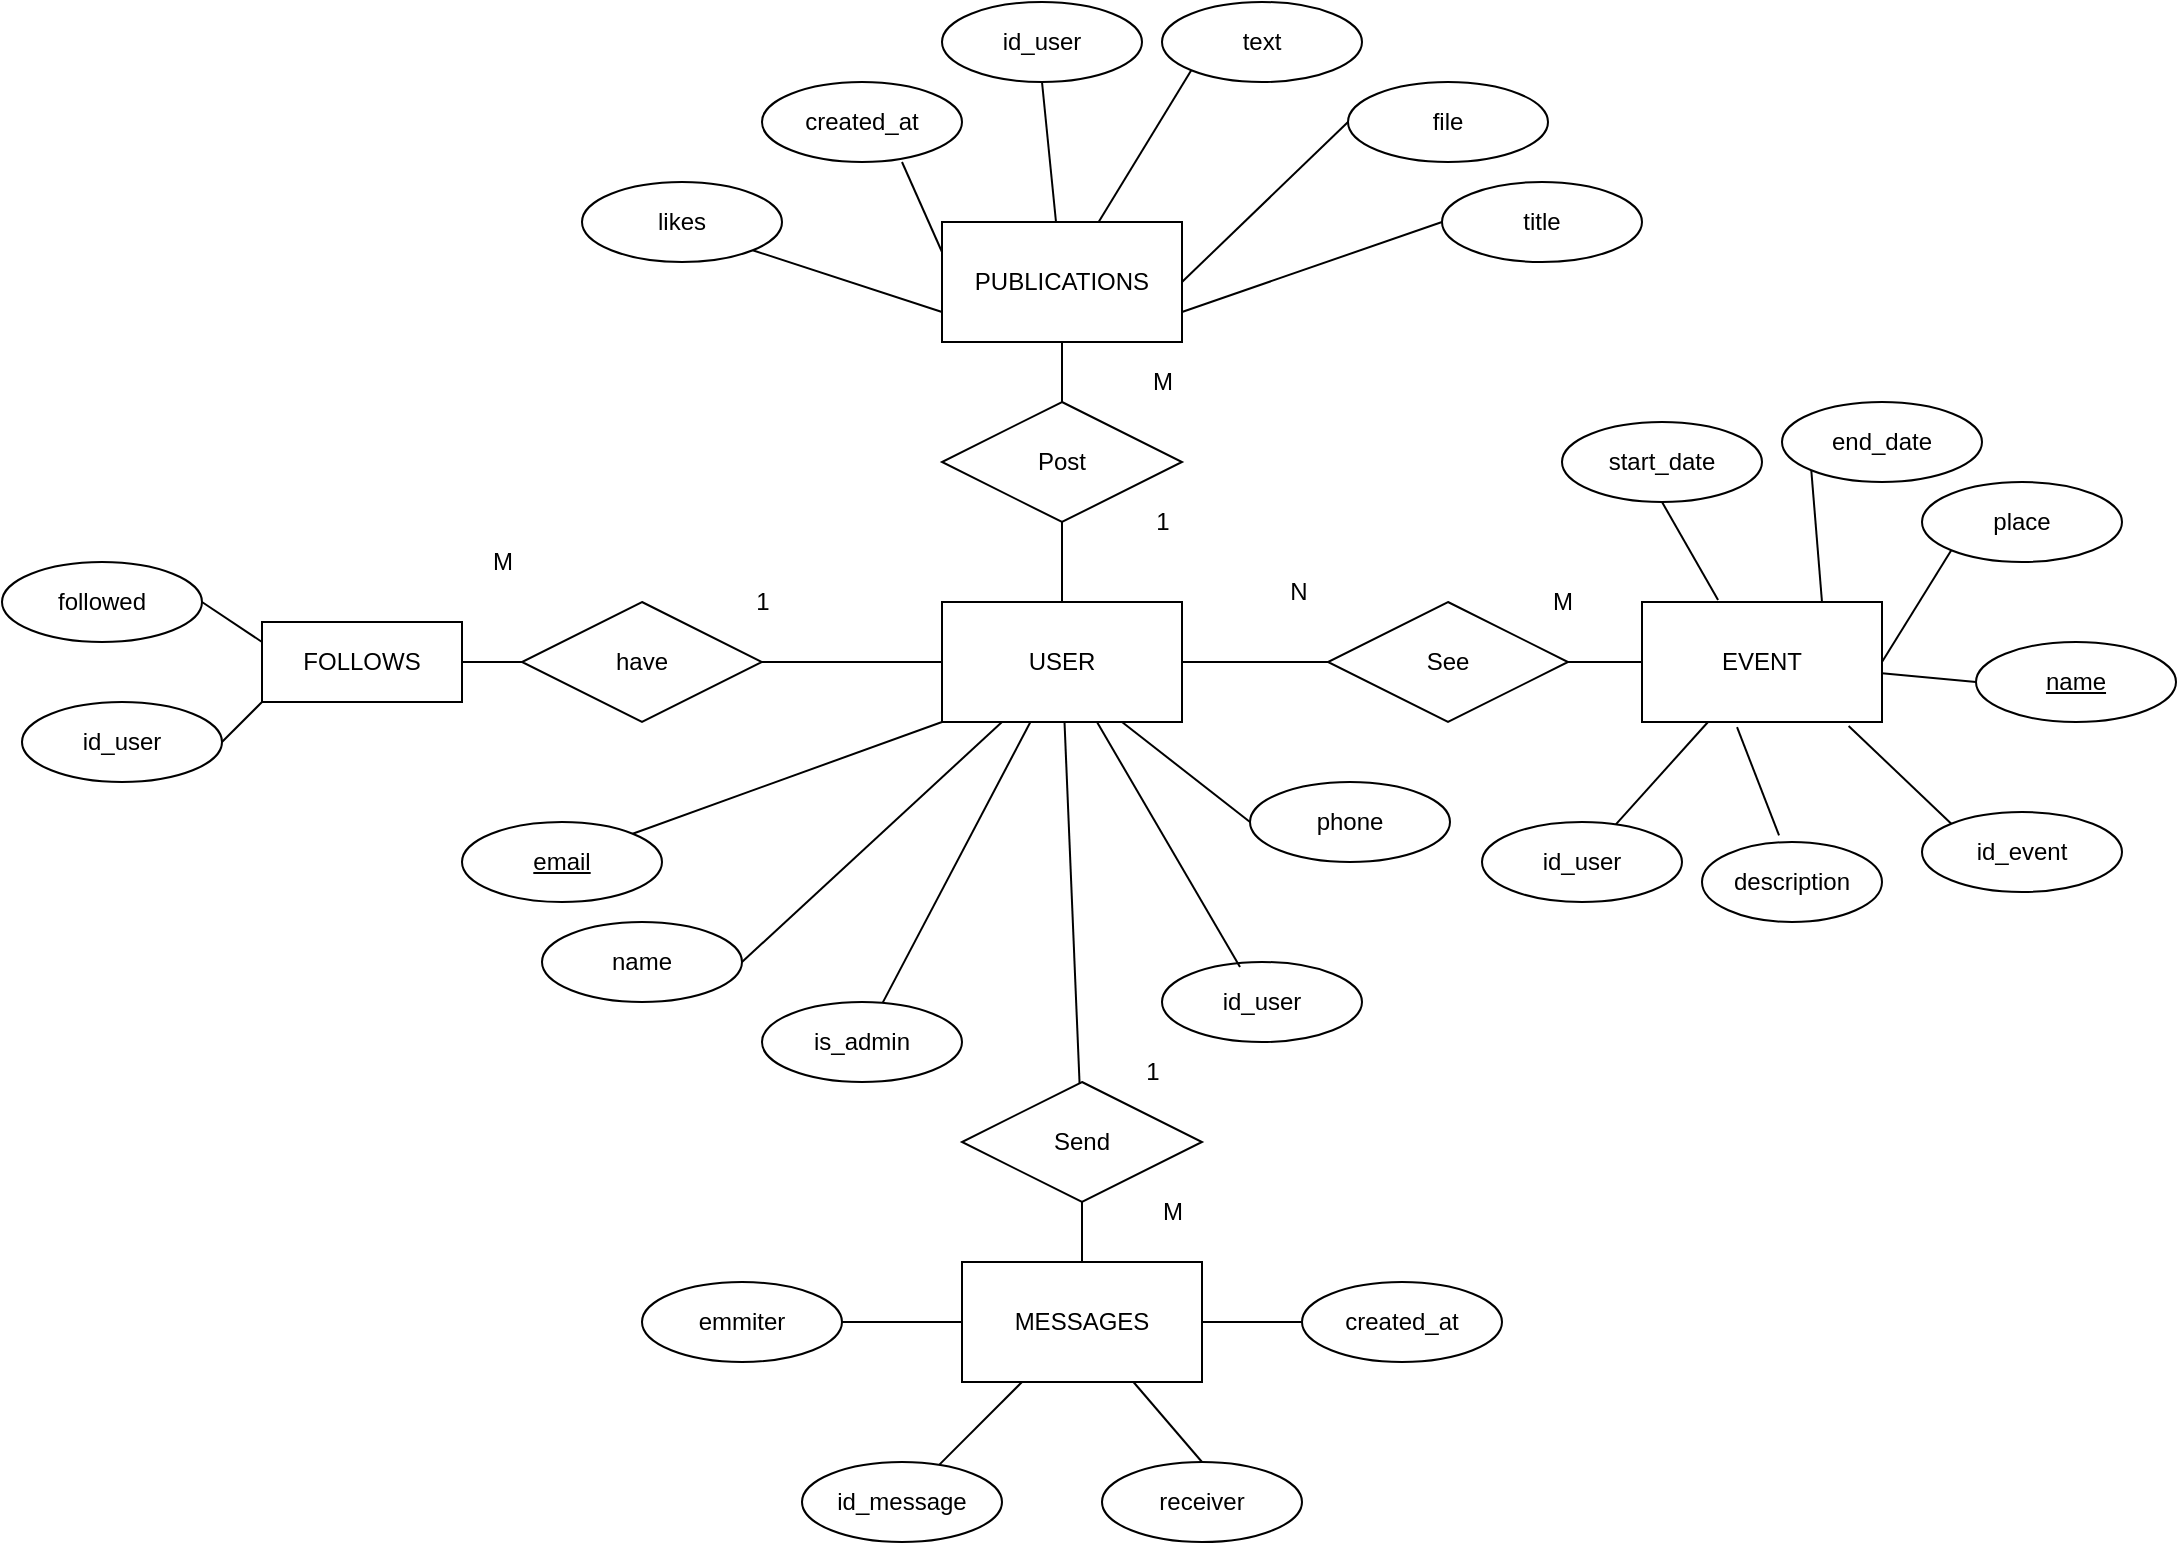 <mxfile version="21.1.1" type="device">
  <diagram name="Página-1" id="p8JrQxkYkazh9cRjwdc7">
    <mxGraphModel dx="2823" dy="1083" grid="1" gridSize="10" guides="1" tooltips="1" connect="1" arrows="1" fold="1" page="1" pageScale="1" pageWidth="827" pageHeight="1169" math="0" shadow="0">
      <root>
        <mxCell id="0" />
        <mxCell id="1" parent="0" />
        <mxCell id="Ss_p8o1FcUWV6kclkonE-6" value="EVENT" style="rounded=0;whiteSpace=wrap;html=1;" vertex="1" parent="1">
          <mxGeometry x="560" y="440" width="120" height="60" as="geometry" />
        </mxCell>
        <mxCell id="Ss_p8o1FcUWV6kclkonE-7" value="USER" style="rounded=0;whiteSpace=wrap;html=1;" vertex="1" parent="1">
          <mxGeometry x="210" y="440" width="120" height="60" as="geometry" />
        </mxCell>
        <mxCell id="Ss_p8o1FcUWV6kclkonE-8" value="MESSAGES" style="rounded=0;whiteSpace=wrap;html=1;" vertex="1" parent="1">
          <mxGeometry x="220" y="770" width="120" height="60" as="geometry" />
        </mxCell>
        <mxCell id="Ss_p8o1FcUWV6kclkonE-9" value="See" style="shape=rhombus;perimeter=rhombusPerimeter;whiteSpace=wrap;html=1;align=center;" vertex="1" parent="1">
          <mxGeometry x="403" y="440" width="120" height="60" as="geometry" />
        </mxCell>
        <mxCell id="Ss_p8o1FcUWV6kclkonE-12" value="Send" style="shape=rhombus;perimeter=rhombusPerimeter;whiteSpace=wrap;html=1;align=center;" vertex="1" parent="1">
          <mxGeometry x="220" y="680" width="120" height="60" as="geometry" />
        </mxCell>
        <mxCell id="Ss_p8o1FcUWV6kclkonE-15" value="PUBLICATIONS" style="whiteSpace=wrap;html=1;align=center;" vertex="1" parent="1">
          <mxGeometry x="210" y="250" width="120" height="60" as="geometry" />
        </mxCell>
        <mxCell id="Ss_p8o1FcUWV6kclkonE-16" value="id_user" style="ellipse;whiteSpace=wrap;html=1;align=center;" vertex="1" parent="1">
          <mxGeometry x="210" y="140" width="100" height="40" as="geometry" />
        </mxCell>
        <mxCell id="Ss_p8o1FcUWV6kclkonE-18" value="Post" style="shape=rhombus;perimeter=rhombusPerimeter;whiteSpace=wrap;html=1;align=center;" vertex="1" parent="1">
          <mxGeometry x="210" y="340" width="120" height="60" as="geometry" />
        </mxCell>
        <mxCell id="Ss_p8o1FcUWV6kclkonE-21" value="have" style="shape=rhombus;perimeter=rhombusPerimeter;whiteSpace=wrap;html=1;align=center;" vertex="1" parent="1">
          <mxGeometry y="440" width="120" height="60" as="geometry" />
        </mxCell>
        <mxCell id="Ss_p8o1FcUWV6kclkonE-22" value="FOLLOWS" style="whiteSpace=wrap;html=1;align=center;" vertex="1" parent="1">
          <mxGeometry x="-130" y="450" width="100" height="40" as="geometry" />
        </mxCell>
        <mxCell id="Ss_p8o1FcUWV6kclkonE-25" value="followed" style="ellipse;whiteSpace=wrap;html=1;align=center;" vertex="1" parent="1">
          <mxGeometry x="-260" y="420" width="100" height="40" as="geometry" />
        </mxCell>
        <mxCell id="Ss_p8o1FcUWV6kclkonE-27" value="id_message" style="ellipse;whiteSpace=wrap;html=1;align=center;" vertex="1" parent="1">
          <mxGeometry x="140" y="870" width="100" height="40" as="geometry" />
        </mxCell>
        <mxCell id="Ss_p8o1FcUWV6kclkonE-28" value="receiver" style="ellipse;whiteSpace=wrap;html=1;align=center;" vertex="1" parent="1">
          <mxGeometry x="290" y="870" width="100" height="40" as="geometry" />
        </mxCell>
        <mxCell id="Ss_p8o1FcUWV6kclkonE-29" value="created_at" style="ellipse;whiteSpace=wrap;html=1;align=center;" vertex="1" parent="1">
          <mxGeometry x="390" y="780" width="100" height="40" as="geometry" />
        </mxCell>
        <mxCell id="Ss_p8o1FcUWV6kclkonE-33" value="emmiter" style="ellipse;whiteSpace=wrap;html=1;align=center;" vertex="1" parent="1">
          <mxGeometry x="60" y="780" width="100" height="40" as="geometry" />
        </mxCell>
        <mxCell id="Ss_p8o1FcUWV6kclkonE-35" value="start_date" style="ellipse;whiteSpace=wrap;html=1;align=center;" vertex="1" parent="1">
          <mxGeometry x="520" y="350" width="100" height="40" as="geometry" />
        </mxCell>
        <mxCell id="Ss_p8o1FcUWV6kclkonE-36" value="end_date" style="ellipse;whiteSpace=wrap;html=1;align=center;" vertex="1" parent="1">
          <mxGeometry x="630" y="340" width="100" height="40" as="geometry" />
        </mxCell>
        <mxCell id="Ss_p8o1FcUWV6kclkonE-37" value="id_user" style="ellipse;whiteSpace=wrap;html=1;align=center;" vertex="1" parent="1">
          <mxGeometry x="480" y="550" width="100" height="40" as="geometry" />
        </mxCell>
        <mxCell id="Ss_p8o1FcUWV6kclkonE-41" value="" style="endArrow=none;html=1;rounded=0;exitX=0.5;exitY=1;exitDx=0;exitDy=0;entryX=0.317;entryY=-0.016;entryDx=0;entryDy=0;entryPerimeter=0;" edge="1" parent="1" source="Ss_p8o1FcUWV6kclkonE-35" target="Ss_p8o1FcUWV6kclkonE-6">
          <mxGeometry relative="1" as="geometry">
            <mxPoint x="580" y="420" as="sourcePoint" />
            <mxPoint x="650" y="420" as="targetPoint" />
          </mxGeometry>
        </mxCell>
        <mxCell id="Ss_p8o1FcUWV6kclkonE-43" value="" style="endArrow=none;html=1;rounded=0;exitX=0;exitY=1;exitDx=0;exitDy=0;entryX=0.75;entryY=0;entryDx=0;entryDy=0;" edge="1" parent="1" source="Ss_p8o1FcUWV6kclkonE-36" target="Ss_p8o1FcUWV6kclkonE-6">
          <mxGeometry relative="1" as="geometry">
            <mxPoint x="620" y="390" as="sourcePoint" />
            <mxPoint x="692" y="420" as="targetPoint" />
          </mxGeometry>
        </mxCell>
        <mxCell id="Ss_p8o1FcUWV6kclkonE-44" value="" style="endArrow=none;html=1;rounded=0;" edge="1" parent="1" source="Ss_p8o1FcUWV6kclkonE-6" target="Ss_p8o1FcUWV6kclkonE-37">
          <mxGeometry relative="1" as="geometry">
            <mxPoint x="623" y="480" as="sourcePoint" />
            <mxPoint x="610" y="535" as="targetPoint" />
          </mxGeometry>
        </mxCell>
        <mxCell id="Ss_p8o1FcUWV6kclkonE-45" value="description" style="ellipse;whiteSpace=wrap;html=1;align=center;" vertex="1" parent="1">
          <mxGeometry x="590" y="560" width="90" height="40" as="geometry" />
        </mxCell>
        <mxCell id="Ss_p8o1FcUWV6kclkonE-46" value="" style="endArrow=none;html=1;rounded=0;exitX=0.396;exitY=1.043;exitDx=0;exitDy=0;entryX=0.428;entryY=-0.082;entryDx=0;entryDy=0;entryPerimeter=0;exitPerimeter=0;" edge="1" parent="1" source="Ss_p8o1FcUWV6kclkonE-6" target="Ss_p8o1FcUWV6kclkonE-45">
          <mxGeometry relative="1" as="geometry">
            <mxPoint x="725" y="394" as="sourcePoint" />
            <mxPoint x="712" y="449" as="targetPoint" />
          </mxGeometry>
        </mxCell>
        <mxCell id="Ss_p8o1FcUWV6kclkonE-47" value="place" style="ellipse;whiteSpace=wrap;html=1;align=center;" vertex="1" parent="1">
          <mxGeometry x="700" y="380" width="100" height="40" as="geometry" />
        </mxCell>
        <mxCell id="Ss_p8o1FcUWV6kclkonE-48" value="name" style="ellipse;whiteSpace=wrap;html=1;align=center;fontStyle=4;" vertex="1" parent="1">
          <mxGeometry x="727" y="460" width="100" height="40" as="geometry" />
        </mxCell>
        <mxCell id="Ss_p8o1FcUWV6kclkonE-49" value="id_event" style="ellipse;whiteSpace=wrap;html=1;align=center;" vertex="1" parent="1">
          <mxGeometry x="700" y="545" width="100" height="40" as="geometry" />
        </mxCell>
        <mxCell id="Ss_p8o1FcUWV6kclkonE-50" value="" style="endArrow=none;html=1;rounded=0;exitX=1;exitY=0.5;exitDx=0;exitDy=0;entryX=0;entryY=1;entryDx=0;entryDy=0;" edge="1" parent="1" source="Ss_p8o1FcUWV6kclkonE-6" target="Ss_p8o1FcUWV6kclkonE-47">
          <mxGeometry relative="1" as="geometry">
            <mxPoint x="655" y="384" as="sourcePoint" />
            <mxPoint x="660" y="450" as="targetPoint" />
          </mxGeometry>
        </mxCell>
        <mxCell id="Ss_p8o1FcUWV6kclkonE-51" value="" style="endArrow=none;html=1;rounded=0;exitX=0;exitY=0;exitDx=0;exitDy=0;entryX=0.861;entryY=1.033;entryDx=0;entryDy=0;entryPerimeter=0;" edge="1" parent="1" source="Ss_p8o1FcUWV6kclkonE-49" target="Ss_p8o1FcUWV6kclkonE-6">
          <mxGeometry relative="1" as="geometry">
            <mxPoint x="665" y="394" as="sourcePoint" />
            <mxPoint x="670" y="460" as="targetPoint" />
          </mxGeometry>
        </mxCell>
        <mxCell id="Ss_p8o1FcUWV6kclkonE-52" value="" style="endArrow=none;html=1;rounded=0;exitX=0;exitY=0.5;exitDx=0;exitDy=0;" edge="1" parent="1" source="Ss_p8o1FcUWV6kclkonE-48" target="Ss_p8o1FcUWV6kclkonE-6">
          <mxGeometry relative="1" as="geometry">
            <mxPoint x="675" y="404" as="sourcePoint" />
            <mxPoint x="680" y="470" as="targetPoint" />
          </mxGeometry>
        </mxCell>
        <mxCell id="Ss_p8o1FcUWV6kclkonE-53" value="" style="endArrow=none;html=1;rounded=0;exitX=1;exitY=0.5;exitDx=0;exitDy=0;entryX=0;entryY=0.5;entryDx=0;entryDy=0;" edge="1" parent="1" source="Ss_p8o1FcUWV6kclkonE-9" target="Ss_p8o1FcUWV6kclkonE-6">
          <mxGeometry relative="1" as="geometry">
            <mxPoint x="685" y="414" as="sourcePoint" />
            <mxPoint x="690" y="480" as="targetPoint" />
          </mxGeometry>
        </mxCell>
        <mxCell id="Ss_p8o1FcUWV6kclkonE-54" value="" style="endArrow=none;html=1;rounded=0;" edge="1" parent="1" source="Ss_p8o1FcUWV6kclkonE-7" target="Ss_p8o1FcUWV6kclkonE-12">
          <mxGeometry relative="1" as="geometry">
            <mxPoint x="260" y="504" as="sourcePoint" />
            <mxPoint x="265" y="580" as="targetPoint" />
          </mxGeometry>
        </mxCell>
        <mxCell id="Ss_p8o1FcUWV6kclkonE-57" value="" style="endArrow=none;html=1;rounded=0;entryX=0.5;entryY=0;entryDx=0;entryDy=0;" edge="1" parent="1" source="Ss_p8o1FcUWV6kclkonE-12" target="Ss_p8o1FcUWV6kclkonE-8">
          <mxGeometry relative="1" as="geometry">
            <mxPoint x="280" y="510" as="sourcePoint" />
            <mxPoint x="280" y="580" as="targetPoint" />
          </mxGeometry>
        </mxCell>
        <mxCell id="Ss_p8o1FcUWV6kclkonE-58" value="" style="endArrow=none;html=1;rounded=0;entryX=0;entryY=0.5;entryDx=0;entryDy=0;" edge="1" parent="1" source="Ss_p8o1FcUWV6kclkonE-8" target="Ss_p8o1FcUWV6kclkonE-29">
          <mxGeometry relative="1" as="geometry">
            <mxPoint x="290" y="520" as="sourcePoint" />
            <mxPoint x="388" y="736" as="targetPoint" />
          </mxGeometry>
        </mxCell>
        <mxCell id="Ss_p8o1FcUWV6kclkonE-59" value="" style="endArrow=none;html=1;rounded=0;entryX=0.5;entryY=0;entryDx=0;entryDy=0;" edge="1" parent="1" source="Ss_p8o1FcUWV6kclkonE-8" target="Ss_p8o1FcUWV6kclkonE-28">
          <mxGeometry relative="1" as="geometry">
            <mxPoint x="300" y="530" as="sourcePoint" />
            <mxPoint x="300" y="600" as="targetPoint" />
          </mxGeometry>
        </mxCell>
        <mxCell id="Ss_p8o1FcUWV6kclkonE-60" value="" style="endArrow=none;html=1;rounded=0;entryX=0;entryY=0.5;entryDx=0;entryDy=0;exitX=1;exitY=0.5;exitDx=0;exitDy=0;" edge="1" parent="1" source="Ss_p8o1FcUWV6kclkonE-7" target="Ss_p8o1FcUWV6kclkonE-9">
          <mxGeometry relative="1" as="geometry">
            <mxPoint x="310" y="540" as="sourcePoint" />
            <mxPoint x="310" y="610" as="targetPoint" />
          </mxGeometry>
        </mxCell>
        <mxCell id="Ss_p8o1FcUWV6kclkonE-61" value="" style="endArrow=none;html=1;rounded=0;" edge="1" parent="1" source="Ss_p8o1FcUWV6kclkonE-8" target="Ss_p8o1FcUWV6kclkonE-27">
          <mxGeometry relative="1" as="geometry">
            <mxPoint x="320" y="550" as="sourcePoint" />
            <mxPoint x="320" y="620" as="targetPoint" />
          </mxGeometry>
        </mxCell>
        <mxCell id="Ss_p8o1FcUWV6kclkonE-62" value="" style="endArrow=none;html=1;rounded=0;entryX=1;entryY=0.5;entryDx=0;entryDy=0;exitX=0;exitY=0.5;exitDx=0;exitDy=0;" edge="1" parent="1" source="Ss_p8o1FcUWV6kclkonE-8" target="Ss_p8o1FcUWV6kclkonE-33">
          <mxGeometry relative="1" as="geometry">
            <mxPoint x="330" y="560" as="sourcePoint" />
            <mxPoint x="330" y="630" as="targetPoint" />
          </mxGeometry>
        </mxCell>
        <mxCell id="Ss_p8o1FcUWV6kclkonE-63" value="text" style="ellipse;whiteSpace=wrap;html=1;align=center;" vertex="1" parent="1">
          <mxGeometry x="320" y="140" width="100" height="40" as="geometry" />
        </mxCell>
        <mxCell id="Ss_p8o1FcUWV6kclkonE-64" value="id_user" style="ellipse;whiteSpace=wrap;html=1;align=center;" vertex="1" parent="1">
          <mxGeometry x="-250" y="490" width="100" height="40" as="geometry" />
        </mxCell>
        <mxCell id="Ss_p8o1FcUWV6kclkonE-65" style="edgeStyle=orthogonalEdgeStyle;rounded=0;orthogonalLoop=1;jettySize=auto;html=1;exitX=0.5;exitY=1;exitDx=0;exitDy=0;" edge="1" parent="1" source="Ss_p8o1FcUWV6kclkonE-64" target="Ss_p8o1FcUWV6kclkonE-64">
          <mxGeometry relative="1" as="geometry" />
        </mxCell>
        <mxCell id="Ss_p8o1FcUWV6kclkonE-68" value="file" style="ellipse;whiteSpace=wrap;html=1;align=center;" vertex="1" parent="1">
          <mxGeometry x="413" y="180" width="100" height="40" as="geometry" />
        </mxCell>
        <mxCell id="Ss_p8o1FcUWV6kclkonE-70" value="created_at" style="ellipse;whiteSpace=wrap;html=1;align=center;" vertex="1" parent="1">
          <mxGeometry x="120" y="180" width="100" height="40" as="geometry" />
        </mxCell>
        <mxCell id="Ss_p8o1FcUWV6kclkonE-72" value="likes" style="ellipse;whiteSpace=wrap;html=1;align=center;" vertex="1" parent="1">
          <mxGeometry x="30" y="230" width="100" height="40" as="geometry" />
        </mxCell>
        <mxCell id="Ss_p8o1FcUWV6kclkonE-74" value="title" style="ellipse;whiteSpace=wrap;html=1;align=center;" vertex="1" parent="1">
          <mxGeometry x="460" y="230" width="100" height="40" as="geometry" />
        </mxCell>
        <mxCell id="Ss_p8o1FcUWV6kclkonE-76" style="edgeStyle=orthogonalEdgeStyle;rounded=0;orthogonalLoop=1;jettySize=auto;html=1;exitX=0.5;exitY=1;exitDx=0;exitDy=0;" edge="1" parent="1" source="Ss_p8o1FcUWV6kclkonE-74" target="Ss_p8o1FcUWV6kclkonE-74">
          <mxGeometry relative="1" as="geometry" />
        </mxCell>
        <mxCell id="Ss_p8o1FcUWV6kclkonE-78" value="email" style="ellipse;whiteSpace=wrap;html=1;align=center;fontStyle=4;" vertex="1" parent="1">
          <mxGeometry x="-30" y="550" width="100" height="40" as="geometry" />
        </mxCell>
        <mxCell id="Ss_p8o1FcUWV6kclkonE-79" value="name" style="ellipse;whiteSpace=wrap;html=1;align=center;" vertex="1" parent="1">
          <mxGeometry x="10" y="600" width="100" height="40" as="geometry" />
        </mxCell>
        <mxCell id="Ss_p8o1FcUWV6kclkonE-80" value="id_user" style="ellipse;whiteSpace=wrap;html=1;align=center;" vertex="1" parent="1">
          <mxGeometry x="320" y="620" width="100" height="40" as="geometry" />
        </mxCell>
        <mxCell id="Ss_p8o1FcUWV6kclkonE-81" value="" style="endArrow=none;html=1;rounded=0;entryX=0.39;entryY=0.064;entryDx=0;entryDy=0;entryPerimeter=0;" edge="1" parent="1" source="Ss_p8o1FcUWV6kclkonE-7" target="Ss_p8o1FcUWV6kclkonE-80">
          <mxGeometry relative="1" as="geometry">
            <mxPoint x="280" y="510" as="sourcePoint" />
            <mxPoint x="330" y="540" as="targetPoint" />
          </mxGeometry>
        </mxCell>
        <mxCell id="Ss_p8o1FcUWV6kclkonE-82" value="" style="endArrow=none;html=1;rounded=0;exitX=1;exitY=0;exitDx=0;exitDy=0;entryX=0;entryY=1;entryDx=0;entryDy=0;" edge="1" parent="1" source="Ss_p8o1FcUWV6kclkonE-78" target="Ss_p8o1FcUWV6kclkonE-7">
          <mxGeometry relative="1" as="geometry">
            <mxPoint x="290" y="520" as="sourcePoint" />
            <mxPoint x="290" y="590" as="targetPoint" />
          </mxGeometry>
        </mxCell>
        <mxCell id="Ss_p8o1FcUWV6kclkonE-83" value="" style="endArrow=none;html=1;rounded=0;entryX=1;entryY=0.5;entryDx=0;entryDy=0;exitX=0.25;exitY=1;exitDx=0;exitDy=0;" edge="1" parent="1" source="Ss_p8o1FcUWV6kclkonE-7" target="Ss_p8o1FcUWV6kclkonE-79">
          <mxGeometry relative="1" as="geometry">
            <mxPoint x="300" y="530" as="sourcePoint" />
            <mxPoint x="300" y="600" as="targetPoint" />
          </mxGeometry>
        </mxCell>
        <mxCell id="Ss_p8o1FcUWV6kclkonE-84" value="phone" style="ellipse;whiteSpace=wrap;html=1;align=center;" vertex="1" parent="1">
          <mxGeometry x="364" y="530" width="100" height="40" as="geometry" />
        </mxCell>
        <mxCell id="Ss_p8o1FcUWV6kclkonE-85" value="" style="endArrow=none;html=1;rounded=0;entryX=0;entryY=0.5;entryDx=0;entryDy=0;exitX=0.75;exitY=1;exitDx=0;exitDy=0;" edge="1" parent="1" source="Ss_p8o1FcUWV6kclkonE-7" target="Ss_p8o1FcUWV6kclkonE-84">
          <mxGeometry relative="1" as="geometry">
            <mxPoint x="310" y="540" as="sourcePoint" />
            <mxPoint x="310" y="610" as="targetPoint" />
          </mxGeometry>
        </mxCell>
        <mxCell id="Ss_p8o1FcUWV6kclkonE-86" value="is_admin" style="ellipse;whiteSpace=wrap;html=1;align=center;" vertex="1" parent="1">
          <mxGeometry x="120" y="640" width="100" height="40" as="geometry" />
        </mxCell>
        <mxCell id="Ss_p8o1FcUWV6kclkonE-87" value="" style="endArrow=none;html=1;rounded=0;" edge="1" parent="1" source="Ss_p8o1FcUWV6kclkonE-7" target="Ss_p8o1FcUWV6kclkonE-86">
          <mxGeometry relative="1" as="geometry">
            <mxPoint x="340" y="495" as="sourcePoint" />
            <mxPoint x="390" y="555" as="targetPoint" />
          </mxGeometry>
        </mxCell>
        <mxCell id="Ss_p8o1FcUWV6kclkonE-88" value="" style="endArrow=none;html=1;rounded=0;entryX=0.5;entryY=1;entryDx=0;entryDy=0;exitX=0.5;exitY=0;exitDx=0;exitDy=0;" edge="1" parent="1" source="Ss_p8o1FcUWV6kclkonE-7" target="Ss_p8o1FcUWV6kclkonE-18">
          <mxGeometry relative="1" as="geometry">
            <mxPoint x="323" y="450" as="sourcePoint" />
            <mxPoint x="385" y="407" as="targetPoint" />
          </mxGeometry>
        </mxCell>
        <mxCell id="Ss_p8o1FcUWV6kclkonE-89" value="" style="endArrow=none;html=1;rounded=0;exitX=1;exitY=0.5;exitDx=0;exitDy=0;entryX=0;entryY=0.5;entryDx=0;entryDy=0;" edge="1" parent="1" source="Ss_p8o1FcUWV6kclkonE-21" target="Ss_p8o1FcUWV6kclkonE-7">
          <mxGeometry relative="1" as="geometry">
            <mxPoint x="333" y="460" as="sourcePoint" />
            <mxPoint x="395" y="417" as="targetPoint" />
          </mxGeometry>
        </mxCell>
        <mxCell id="Ss_p8o1FcUWV6kclkonE-91" value="" style="endArrow=none;html=1;rounded=0;exitX=1;exitY=0.5;exitDx=0;exitDy=0;entryX=0;entryY=1;entryDx=0;entryDy=0;" edge="1" parent="1" source="Ss_p8o1FcUWV6kclkonE-64" target="Ss_p8o1FcUWV6kclkonE-22">
          <mxGeometry relative="1" as="geometry">
            <mxPoint x="353" y="480" as="sourcePoint" />
            <mxPoint x="415" y="437" as="targetPoint" />
          </mxGeometry>
        </mxCell>
        <mxCell id="Ss_p8o1FcUWV6kclkonE-92" value="" style="endArrow=none;html=1;rounded=0;exitX=1;exitY=0.5;exitDx=0;exitDy=0;entryX=0;entryY=0.25;entryDx=0;entryDy=0;" edge="1" parent="1" source="Ss_p8o1FcUWV6kclkonE-25" target="Ss_p8o1FcUWV6kclkonE-22">
          <mxGeometry relative="1" as="geometry">
            <mxPoint x="-140" y="520" as="sourcePoint" />
            <mxPoint x="-120" y="500" as="targetPoint" />
          </mxGeometry>
        </mxCell>
        <mxCell id="Ss_p8o1FcUWV6kclkonE-93" value="" style="endArrow=none;html=1;rounded=0;entryX=0;entryY=0.5;entryDx=0;entryDy=0;" edge="1" parent="1" source="Ss_p8o1FcUWV6kclkonE-22" target="Ss_p8o1FcUWV6kclkonE-21">
          <mxGeometry relative="1" as="geometry">
            <mxPoint x="-130" y="530" as="sourcePoint" />
            <mxPoint x="-110" y="510" as="targetPoint" />
          </mxGeometry>
        </mxCell>
        <mxCell id="Ss_p8o1FcUWV6kclkonE-96" value="" style="endArrow=none;html=1;rounded=0;" edge="1" parent="1" source="Ss_p8o1FcUWV6kclkonE-18" target="Ss_p8o1FcUWV6kclkonE-15">
          <mxGeometry relative="1" as="geometry">
            <mxPoint x="269.29" y="350" as="sourcePoint" />
            <mxPoint x="269.29" y="310" as="targetPoint" />
          </mxGeometry>
        </mxCell>
        <mxCell id="Ss_p8o1FcUWV6kclkonE-97" value="" style="endArrow=none;html=1;rounded=0;entryX=1;entryY=1;entryDx=0;entryDy=0;exitX=0;exitY=0.75;exitDx=0;exitDy=0;" edge="1" parent="1" source="Ss_p8o1FcUWV6kclkonE-15" target="Ss_p8o1FcUWV6kclkonE-72">
          <mxGeometry relative="1" as="geometry">
            <mxPoint x="290" y="460" as="sourcePoint" />
            <mxPoint x="290" y="420" as="targetPoint" />
          </mxGeometry>
        </mxCell>
        <mxCell id="Ss_p8o1FcUWV6kclkonE-98" value="" style="endArrow=none;html=1;rounded=0;entryX=0.7;entryY=1;entryDx=0;entryDy=0;exitX=0;exitY=0.25;exitDx=0;exitDy=0;entryPerimeter=0;" edge="1" parent="1" source="Ss_p8o1FcUWV6kclkonE-15" target="Ss_p8o1FcUWV6kclkonE-70">
          <mxGeometry relative="1" as="geometry">
            <mxPoint x="300" y="470" as="sourcePoint" />
            <mxPoint x="300" y="430" as="targetPoint" />
          </mxGeometry>
        </mxCell>
        <mxCell id="Ss_p8o1FcUWV6kclkonE-99" value="" style="endArrow=none;html=1;rounded=0;entryX=0.5;entryY=1;entryDx=0;entryDy=0;" edge="1" parent="1" source="Ss_p8o1FcUWV6kclkonE-15" target="Ss_p8o1FcUWV6kclkonE-16">
          <mxGeometry relative="1" as="geometry">
            <mxPoint x="310" y="480" as="sourcePoint" />
            <mxPoint x="310" y="440" as="targetPoint" />
          </mxGeometry>
        </mxCell>
        <mxCell id="Ss_p8o1FcUWV6kclkonE-100" value="" style="endArrow=none;html=1;rounded=0;entryX=0;entryY=1;entryDx=0;entryDy=0;" edge="1" parent="1" source="Ss_p8o1FcUWV6kclkonE-15" target="Ss_p8o1FcUWV6kclkonE-63">
          <mxGeometry relative="1" as="geometry">
            <mxPoint x="320" y="490" as="sourcePoint" />
            <mxPoint x="320" y="450" as="targetPoint" />
          </mxGeometry>
        </mxCell>
        <mxCell id="Ss_p8o1FcUWV6kclkonE-101" value="" style="endArrow=none;html=1;rounded=0;entryX=0;entryY=0.5;entryDx=0;entryDy=0;exitX=1;exitY=0.5;exitDx=0;exitDy=0;" edge="1" parent="1" source="Ss_p8o1FcUWV6kclkonE-15" target="Ss_p8o1FcUWV6kclkonE-68">
          <mxGeometry relative="1" as="geometry">
            <mxPoint x="330" y="500" as="sourcePoint" />
            <mxPoint x="330" y="460" as="targetPoint" />
          </mxGeometry>
        </mxCell>
        <mxCell id="Ss_p8o1FcUWV6kclkonE-102" value="" style="endArrow=none;html=1;rounded=0;entryX=0;entryY=0.5;entryDx=0;entryDy=0;exitX=1;exitY=0.75;exitDx=0;exitDy=0;" edge="1" parent="1" source="Ss_p8o1FcUWV6kclkonE-15" target="Ss_p8o1FcUWV6kclkonE-74">
          <mxGeometry relative="1" as="geometry">
            <mxPoint x="340" y="510" as="sourcePoint" />
            <mxPoint x="340" y="470" as="targetPoint" />
          </mxGeometry>
        </mxCell>
        <mxCell id="Ss_p8o1FcUWV6kclkonE-103" value="N" style="text;html=1;align=center;verticalAlign=middle;resizable=0;points=[];autosize=1;strokeColor=none;fillColor=none;" vertex="1" parent="1">
          <mxGeometry x="373" y="420" width="30" height="30" as="geometry" />
        </mxCell>
        <mxCell id="Ss_p8o1FcUWV6kclkonE-104" value="M" style="text;html=1;align=center;verticalAlign=middle;resizable=0;points=[];autosize=1;strokeColor=none;fillColor=none;" vertex="1" parent="1">
          <mxGeometry x="505" y="425" width="30" height="30" as="geometry" />
        </mxCell>
        <mxCell id="Ss_p8o1FcUWV6kclkonE-105" value="1" style="text;html=1;align=center;verticalAlign=middle;resizable=0;points=[];autosize=1;strokeColor=none;fillColor=none;" vertex="1" parent="1">
          <mxGeometry x="300" y="660" width="30" height="30" as="geometry" />
        </mxCell>
        <mxCell id="Ss_p8o1FcUWV6kclkonE-106" value="M" style="text;html=1;align=center;verticalAlign=middle;resizable=0;points=[];autosize=1;strokeColor=none;fillColor=none;" vertex="1" parent="1">
          <mxGeometry x="310" y="730" width="30" height="30" as="geometry" />
        </mxCell>
        <mxCell id="Ss_p8o1FcUWV6kclkonE-107" value="1" style="text;html=1;align=center;verticalAlign=middle;resizable=0;points=[];autosize=1;strokeColor=none;fillColor=none;" vertex="1" parent="1">
          <mxGeometry x="105" y="425" width="30" height="30" as="geometry" />
        </mxCell>
        <mxCell id="Ss_p8o1FcUWV6kclkonE-108" value="M" style="text;html=1;align=center;verticalAlign=middle;resizable=0;points=[];autosize=1;strokeColor=none;fillColor=none;" vertex="1" parent="1">
          <mxGeometry x="-25" y="405" width="30" height="30" as="geometry" />
        </mxCell>
        <mxCell id="Ss_p8o1FcUWV6kclkonE-109" value="1" style="text;html=1;align=center;verticalAlign=middle;resizable=0;points=[];autosize=1;strokeColor=none;fillColor=none;" vertex="1" parent="1">
          <mxGeometry x="305" y="385" width="30" height="30" as="geometry" />
        </mxCell>
        <mxCell id="Ss_p8o1FcUWV6kclkonE-110" value="M" style="text;html=1;align=center;verticalAlign=middle;resizable=0;points=[];autosize=1;strokeColor=none;fillColor=none;" vertex="1" parent="1">
          <mxGeometry x="305" y="315" width="30" height="30" as="geometry" />
        </mxCell>
      </root>
    </mxGraphModel>
  </diagram>
</mxfile>
